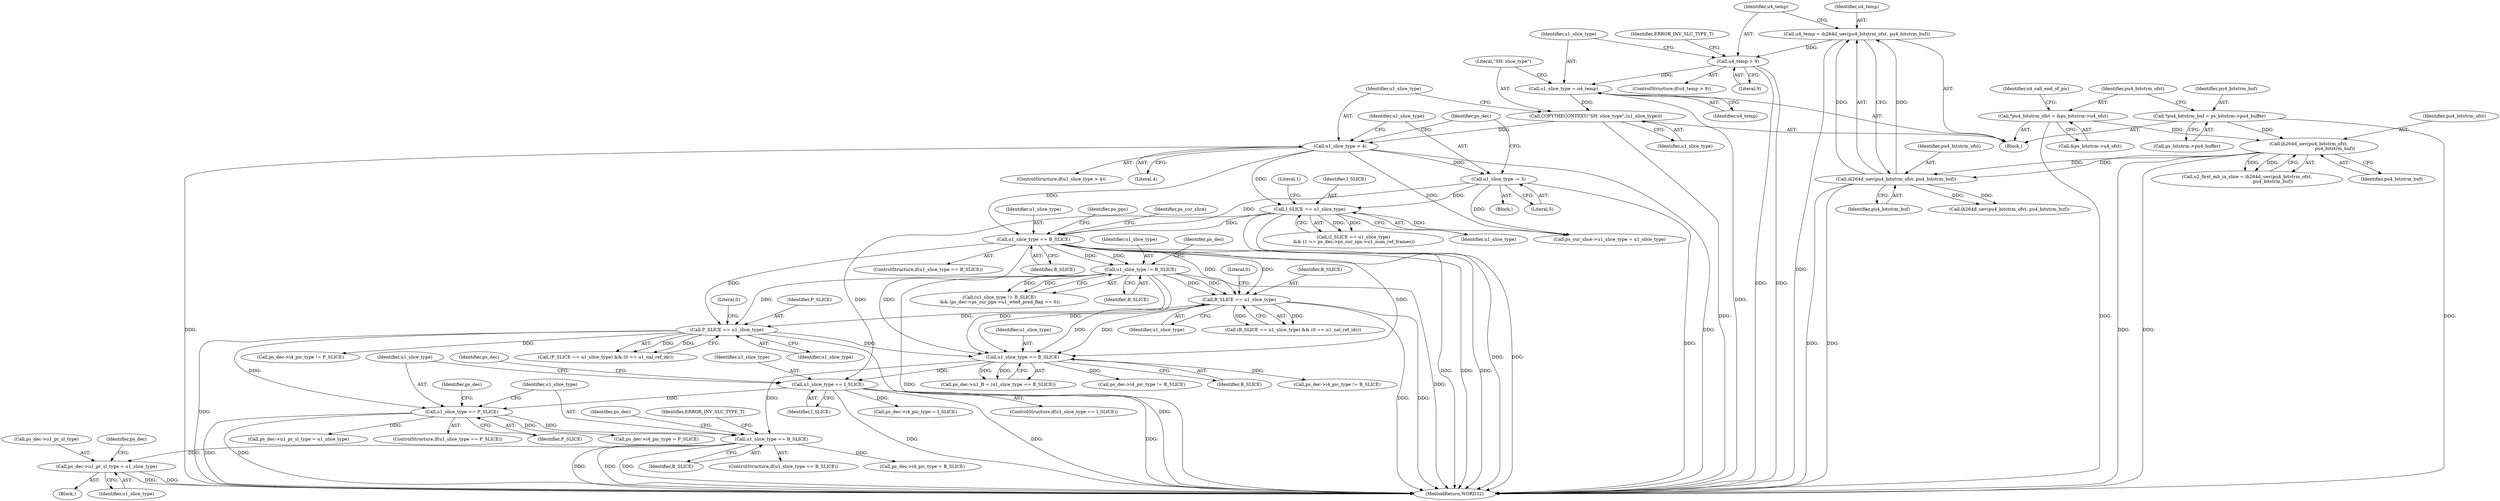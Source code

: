 digraph "0_Android_6c327afb263837bc90760c55c6605b26161a4eb9_0@pointer" {
"1002493" [label="(Call,ps_dec->u1_pr_sl_type = u1_slice_type)"];
"1002477" [label="(Call,u1_slice_type == B_SLICE)"];
"1002443" [label="(Call,u1_slice_type == P_SLICE)"];
"1002408" [label="(Call,u1_slice_type == I_SLICE)"];
"1002279" [label="(Call,u1_slice_type == B_SLICE)"];
"1001524" [label="(Call,u1_slice_type == B_SLICE)"];
"1000285" [label="(Call,u1_slice_type > 4)"];
"1000281" [label="(Call,COPYTHECONTEXT(\"SH: slice_type\",(u1_slice_type)))"];
"1000278" [label="(Call,u1_slice_type = u4_temp)"];
"1000273" [label="(Call,u4_temp > 9)"];
"1000267" [label="(Call,u4_temp = ih264d_uev(pu4_bitstrm_ofst, pu4_bitstrm_buf))"];
"1000269" [label="(Call,ih264d_uev(pu4_bitstrm_ofst, pu4_bitstrm_buf))"];
"1000229" [label="(Call,ih264d_uev(pu4_bitstrm_ofst,\n                                     pu4_bitstrm_buf))"];
"1000201" [label="(Call,*pu4_bitstrm_ofst = &ps_bitstrm->u4_ofst)"];
"1000195" [label="(Call,*pu4_bitstrm_buf = ps_bitstrm->pu4_buffer)"];
"1000329" [label="(Call,I_SLICE == u1_slice_type)"];
"1000289" [label="(Call,u1_slice_type -= 5)"];
"1001821" [label="(Call,B_SLICE == u1_slice_type)"];
"1001745" [label="(Call,u1_slice_type != B_SLICE)"];
"1001836" [label="(Call,P_SLICE == u1_slice_type)"];
"1002443" [label="(Call,u1_slice_type == P_SLICE)"];
"1002484" [label="(Identifier,ps_dec)"];
"1000284" [label="(ControlStructure,if(u1_slice_type > 4))"];
"1001825" [label="(Literal,0)"];
"1001836" [label="(Call,P_SLICE == u1_slice_type)"];
"1002459" [label="(Call,ps_dec->u1_pr_sl_type = u1_slice_type)"];
"1001840" [label="(Literal,0)"];
"1001837" [label="(Identifier,P_SLICE)"];
"1002606" [label="(MethodReturn,WORD32)"];
"1001744" [label="(Call,(u1_slice_type != B_SLICE)\n && (ps_dec->ps_cur_pps->u1_wted_pred_flag == 0))"];
"1000278" [label="(Call,u1_slice_type = u4_temp)"];
"1002281" [label="(Identifier,B_SLICE)"];
"1002444" [label="(Identifier,u1_slice_type)"];
"1000285" [label="(Call,u1_slice_type > 4)"];
"1002494" [label="(Call,ps_dec->u1_pr_sl_type)"];
"1000227" [label="(Call,u2_first_mb_in_slice = ih264d_uev(pu4_bitstrm_ofst,\n                                     pu4_bitstrm_buf))"];
"1002415" [label="(Identifier,ps_dec)"];
"1000270" [label="(Identifier,pu4_bitstrm_ofst)"];
"1000400" [label="(Call,ih264d_uev(pu4_bitstrm_ofst, pu4_bitstrm_buf))"];
"1000202" [label="(Identifier,pu4_bitstrm_ofst)"];
"1000328" [label="(Call,(I_SLICE == u1_slice_type)\n && (1 >= ps_dec->ps_cur_sps->u1_num_ref_frames))"];
"1000291" [label="(Literal,5)"];
"1000289" [label="(Call,u1_slice_type -= 5)"];
"1002479" [label="(Identifier,B_SLICE)"];
"1002500" [label="(Identifier,ps_dec)"];
"1002478" [label="(Identifier,u1_slice_type)"];
"1000267" [label="(Call,u4_temp = ih264d_uev(pu4_bitstrm_ofst, pu4_bitstrm_buf))"];
"1002431" [label="(Call,ps_dec->i4_pic_type != P_SLICE)"];
"1002426" [label="(Call,ps_dec->i4_pic_type != B_SLICE)"];
"1002442" [label="(ControlStructure,if(u1_slice_type == P_SLICE))"];
"1002280" [label="(Identifier,u1_slice_type)"];
"1000277" [label="(Identifier,ERROR_INV_SLC_TYPE_T)"];
"1002409" [label="(Identifier,u1_slice_type)"];
"1001524" [label="(Call,u1_slice_type == B_SLICE)"];
"1000333" [label="(Literal,1)"];
"1001747" [label="(Identifier,B_SLICE)"];
"1001835" [label="(Call,(P_SLICE == u1_slice_type) && (0 == u1_nal_ref_idc))"];
"1001530" [label="(Identifier,ps_cur_slice)"];
"1000283" [label="(Identifier,u1_slice_type)"];
"1000331" [label="(Identifier,u1_slice_type)"];
"1002476" [label="(ControlStructure,if(u1_slice_type == B_SLICE))"];
"1000329" [label="(Call,I_SLICE == u1_slice_type)"];
"1001523" [label="(ControlStructure,if(u1_slice_type == B_SLICE))"];
"1000230" [label="(Identifier,pu4_bitstrm_ofst)"];
"1000290" [label="(Identifier,u1_slice_type)"];
"1002445" [label="(Identifier,P_SLICE)"];
"1002480" [label="(Block,)"];
"1000196" [label="(Identifier,pu4_bitstrm_buf)"];
"1002408" [label="(Call,u1_slice_type == I_SLICE)"];
"1002279" [label="(Call,u1_slice_type == B_SLICE)"];
"1000195" [label="(Call,*pu4_bitstrm_buf = ps_bitstrm->pu4_buffer)"];
"1002436" [label="(Call,ps_dec->i4_pic_type = I_SLICE)"];
"1001474" [label="(Call,ps_cur_slice->u1_slice_type = u1_slice_type)"];
"1000218" [label="(Identifier,u4_call_end_of_pic)"];
"1000279" [label="(Identifier,u1_slice_type)"];
"1002493" [label="(Call,ps_dec->u1_pr_sl_type = u1_slice_type)"];
"1000280" [label="(Identifier,u4_temp)"];
"1001745" [label="(Call,u1_slice_type != B_SLICE)"];
"1001746" [label="(Identifier,u1_slice_type)"];
"1000330" [label="(Identifier,I_SLICE)"];
"1000281" [label="(Call,COPYTHECONTEXT(\"SH: slice_type\",(u1_slice_type)))"];
"1001838" [label="(Identifier,u1_slice_type)"];
"1000231" [label="(Identifier,pu4_bitstrm_buf)"];
"1000288" [label="(Block,)"];
"1001525" [label="(Identifier,u1_slice_type)"];
"1002470" [label="(Call,ps_dec->i4_pic_type = P_SLICE)"];
"1000282" [label="(Literal,\"SH: slice_type\")"];
"1000268" [label="(Identifier,u4_temp)"];
"1000274" [label="(Identifier,u4_temp)"];
"1000197" [label="(Call,ps_bitstrm->pu4_buffer)"];
"1000275" [label="(Literal,9)"];
"1000229" [label="(Call,ih264d_uev(pu4_bitstrm_ofst,\n                                     pu4_bitstrm_buf))"];
"1002275" [label="(Call,ps_dec->u1_B = (u1_slice_type == B_SLICE))"];
"1000273" [label="(Call,u4_temp > 9)"];
"1000203" [label="(Call,&ps_bitstrm->u4_ofst)"];
"1000286" [label="(Identifier,u1_slice_type)"];
"1002410" [label="(Identifier,I_SLICE)"];
"1002505" [label="(Identifier,ERROR_INV_SLC_TYPE_T)"];
"1000201" [label="(Call,*pu4_bitstrm_ofst = &ps_bitstrm->u4_ofst)"];
"1002477" [label="(Call,u1_slice_type == B_SLICE)"];
"1000272" [label="(ControlStructure,if(u4_temp > 9))"];
"1000271" [label="(Identifier,pu4_bitstrm_buf)"];
"1000269" [label="(Call,ih264d_uev(pu4_bitstrm_ofst, pu4_bitstrm_buf))"];
"1001751" [label="(Identifier,ps_dec)"];
"1000287" [label="(Literal,4)"];
"1000158" [label="(Block,)"];
"1002497" [label="(Identifier,u1_slice_type)"];
"1002465" [label="(Call,ps_dec->i4_pic_type != B_SLICE)"];
"1000298" [label="(Identifier,ps_dec)"];
"1002450" [label="(Identifier,ps_dec)"];
"1002407" [label="(ControlStructure,if(u1_slice_type == I_SLICE))"];
"1001820" [label="(Call,(B_SLICE == u1_slice_type) && (0 == u1_nal_ref_idc))"];
"1001576" [label="(Identifier,ps_pps)"];
"1001822" [label="(Identifier,B_SLICE)"];
"1001823" [label="(Identifier,u1_slice_type)"];
"1001526" [label="(Identifier,B_SLICE)"];
"1002498" [label="(Call,ps_dec->i4_pic_type = B_SLICE)"];
"1001821" [label="(Call,B_SLICE == u1_slice_type)"];
"1002493" -> "1002480"  [label="AST: "];
"1002493" -> "1002497"  [label="CFG: "];
"1002494" -> "1002493"  [label="AST: "];
"1002497" -> "1002493"  [label="AST: "];
"1002500" -> "1002493"  [label="CFG: "];
"1002493" -> "1002606"  [label="DDG: "];
"1002493" -> "1002606"  [label="DDG: "];
"1002477" -> "1002493"  [label="DDG: "];
"1002477" -> "1002476"  [label="AST: "];
"1002477" -> "1002479"  [label="CFG: "];
"1002478" -> "1002477"  [label="AST: "];
"1002479" -> "1002477"  [label="AST: "];
"1002484" -> "1002477"  [label="CFG: "];
"1002505" -> "1002477"  [label="CFG: "];
"1002477" -> "1002606"  [label="DDG: "];
"1002477" -> "1002606"  [label="DDG: "];
"1002477" -> "1002606"  [label="DDG: "];
"1002443" -> "1002477"  [label="DDG: "];
"1002279" -> "1002477"  [label="DDG: "];
"1002477" -> "1002498"  [label="DDG: "];
"1002443" -> "1002442"  [label="AST: "];
"1002443" -> "1002445"  [label="CFG: "];
"1002444" -> "1002443"  [label="AST: "];
"1002445" -> "1002443"  [label="AST: "];
"1002450" -> "1002443"  [label="CFG: "];
"1002478" -> "1002443"  [label="CFG: "];
"1002443" -> "1002606"  [label="DDG: "];
"1002443" -> "1002606"  [label="DDG: "];
"1002408" -> "1002443"  [label="DDG: "];
"1001836" -> "1002443"  [label="DDG: "];
"1002443" -> "1002459"  [label="DDG: "];
"1002443" -> "1002470"  [label="DDG: "];
"1002408" -> "1002407"  [label="AST: "];
"1002408" -> "1002410"  [label="CFG: "];
"1002409" -> "1002408"  [label="AST: "];
"1002410" -> "1002408"  [label="AST: "];
"1002415" -> "1002408"  [label="CFG: "];
"1002444" -> "1002408"  [label="CFG: "];
"1002408" -> "1002606"  [label="DDG: "];
"1002408" -> "1002606"  [label="DDG: "];
"1002408" -> "1002606"  [label="DDG: "];
"1002279" -> "1002408"  [label="DDG: "];
"1000329" -> "1002408"  [label="DDG: "];
"1002408" -> "1002436"  [label="DDG: "];
"1002279" -> "1002275"  [label="AST: "];
"1002279" -> "1002281"  [label="CFG: "];
"1002280" -> "1002279"  [label="AST: "];
"1002281" -> "1002279"  [label="AST: "];
"1002275" -> "1002279"  [label="CFG: "];
"1002279" -> "1002275"  [label="DDG: "];
"1002279" -> "1002275"  [label="DDG: "];
"1001524" -> "1002279"  [label="DDG: "];
"1001524" -> "1002279"  [label="DDG: "];
"1001821" -> "1002279"  [label="DDG: "];
"1001821" -> "1002279"  [label="DDG: "];
"1001745" -> "1002279"  [label="DDG: "];
"1001745" -> "1002279"  [label="DDG: "];
"1001836" -> "1002279"  [label="DDG: "];
"1002279" -> "1002426"  [label="DDG: "];
"1002279" -> "1002465"  [label="DDG: "];
"1001524" -> "1001523"  [label="AST: "];
"1001524" -> "1001526"  [label="CFG: "];
"1001525" -> "1001524"  [label="AST: "];
"1001526" -> "1001524"  [label="AST: "];
"1001530" -> "1001524"  [label="CFG: "];
"1001576" -> "1001524"  [label="CFG: "];
"1001524" -> "1002606"  [label="DDG: "];
"1001524" -> "1002606"  [label="DDG: "];
"1001524" -> "1002606"  [label="DDG: "];
"1000285" -> "1001524"  [label="DDG: "];
"1000329" -> "1001524"  [label="DDG: "];
"1000289" -> "1001524"  [label="DDG: "];
"1001524" -> "1001745"  [label="DDG: "];
"1001524" -> "1001745"  [label="DDG: "];
"1001524" -> "1001821"  [label="DDG: "];
"1001524" -> "1001821"  [label="DDG: "];
"1001524" -> "1001836"  [label="DDG: "];
"1000285" -> "1000284"  [label="AST: "];
"1000285" -> "1000287"  [label="CFG: "];
"1000286" -> "1000285"  [label="AST: "];
"1000287" -> "1000285"  [label="AST: "];
"1000290" -> "1000285"  [label="CFG: "];
"1000298" -> "1000285"  [label="CFG: "];
"1000285" -> "1002606"  [label="DDG: "];
"1000285" -> "1002606"  [label="DDG: "];
"1000281" -> "1000285"  [label="DDG: "];
"1000285" -> "1000289"  [label="DDG: "];
"1000285" -> "1000329"  [label="DDG: "];
"1000285" -> "1001474"  [label="DDG: "];
"1000281" -> "1000158"  [label="AST: "];
"1000281" -> "1000283"  [label="CFG: "];
"1000282" -> "1000281"  [label="AST: "];
"1000283" -> "1000281"  [label="AST: "];
"1000286" -> "1000281"  [label="CFG: "];
"1000281" -> "1002606"  [label="DDG: "];
"1000278" -> "1000281"  [label="DDG: "];
"1000278" -> "1000158"  [label="AST: "];
"1000278" -> "1000280"  [label="CFG: "];
"1000279" -> "1000278"  [label="AST: "];
"1000280" -> "1000278"  [label="AST: "];
"1000282" -> "1000278"  [label="CFG: "];
"1000278" -> "1002606"  [label="DDG: "];
"1000273" -> "1000278"  [label="DDG: "];
"1000273" -> "1000272"  [label="AST: "];
"1000273" -> "1000275"  [label="CFG: "];
"1000274" -> "1000273"  [label="AST: "];
"1000275" -> "1000273"  [label="AST: "];
"1000277" -> "1000273"  [label="CFG: "];
"1000279" -> "1000273"  [label="CFG: "];
"1000273" -> "1002606"  [label="DDG: "];
"1000273" -> "1002606"  [label="DDG: "];
"1000267" -> "1000273"  [label="DDG: "];
"1000267" -> "1000158"  [label="AST: "];
"1000267" -> "1000269"  [label="CFG: "];
"1000268" -> "1000267"  [label="AST: "];
"1000269" -> "1000267"  [label="AST: "];
"1000274" -> "1000267"  [label="CFG: "];
"1000267" -> "1002606"  [label="DDG: "];
"1000269" -> "1000267"  [label="DDG: "];
"1000269" -> "1000267"  [label="DDG: "];
"1000269" -> "1000271"  [label="CFG: "];
"1000270" -> "1000269"  [label="AST: "];
"1000271" -> "1000269"  [label="AST: "];
"1000269" -> "1002606"  [label="DDG: "];
"1000269" -> "1002606"  [label="DDG: "];
"1000229" -> "1000269"  [label="DDG: "];
"1000229" -> "1000269"  [label="DDG: "];
"1000269" -> "1000400"  [label="DDG: "];
"1000269" -> "1000400"  [label="DDG: "];
"1000229" -> "1000227"  [label="AST: "];
"1000229" -> "1000231"  [label="CFG: "];
"1000230" -> "1000229"  [label="AST: "];
"1000231" -> "1000229"  [label="AST: "];
"1000227" -> "1000229"  [label="CFG: "];
"1000229" -> "1002606"  [label="DDG: "];
"1000229" -> "1002606"  [label="DDG: "];
"1000229" -> "1000227"  [label="DDG: "];
"1000229" -> "1000227"  [label="DDG: "];
"1000201" -> "1000229"  [label="DDG: "];
"1000195" -> "1000229"  [label="DDG: "];
"1000201" -> "1000158"  [label="AST: "];
"1000201" -> "1000203"  [label="CFG: "];
"1000202" -> "1000201"  [label="AST: "];
"1000203" -> "1000201"  [label="AST: "];
"1000218" -> "1000201"  [label="CFG: "];
"1000201" -> "1002606"  [label="DDG: "];
"1000195" -> "1000158"  [label="AST: "];
"1000195" -> "1000197"  [label="CFG: "];
"1000196" -> "1000195"  [label="AST: "];
"1000197" -> "1000195"  [label="AST: "];
"1000202" -> "1000195"  [label="CFG: "];
"1000195" -> "1002606"  [label="DDG: "];
"1000329" -> "1000328"  [label="AST: "];
"1000329" -> "1000331"  [label="CFG: "];
"1000330" -> "1000329"  [label="AST: "];
"1000331" -> "1000329"  [label="AST: "];
"1000333" -> "1000329"  [label="CFG: "];
"1000328" -> "1000329"  [label="CFG: "];
"1000329" -> "1002606"  [label="DDG: "];
"1000329" -> "1002606"  [label="DDG: "];
"1000329" -> "1000328"  [label="DDG: "];
"1000329" -> "1000328"  [label="DDG: "];
"1000289" -> "1000329"  [label="DDG: "];
"1000329" -> "1001474"  [label="DDG: "];
"1000289" -> "1000288"  [label="AST: "];
"1000289" -> "1000291"  [label="CFG: "];
"1000290" -> "1000289"  [label="AST: "];
"1000291" -> "1000289"  [label="AST: "];
"1000298" -> "1000289"  [label="CFG: "];
"1000289" -> "1002606"  [label="DDG: "];
"1000289" -> "1001474"  [label="DDG: "];
"1001821" -> "1001820"  [label="AST: "];
"1001821" -> "1001823"  [label="CFG: "];
"1001822" -> "1001821"  [label="AST: "];
"1001823" -> "1001821"  [label="AST: "];
"1001825" -> "1001821"  [label="CFG: "];
"1001820" -> "1001821"  [label="CFG: "];
"1001821" -> "1002606"  [label="DDG: "];
"1001821" -> "1002606"  [label="DDG: "];
"1001821" -> "1001820"  [label="DDG: "];
"1001821" -> "1001820"  [label="DDG: "];
"1001745" -> "1001821"  [label="DDG: "];
"1001745" -> "1001821"  [label="DDG: "];
"1001821" -> "1001836"  [label="DDG: "];
"1001745" -> "1001744"  [label="AST: "];
"1001745" -> "1001747"  [label="CFG: "];
"1001746" -> "1001745"  [label="AST: "];
"1001747" -> "1001745"  [label="AST: "];
"1001751" -> "1001745"  [label="CFG: "];
"1001744" -> "1001745"  [label="CFG: "];
"1001745" -> "1002606"  [label="DDG: "];
"1001745" -> "1002606"  [label="DDG: "];
"1001745" -> "1001744"  [label="DDG: "];
"1001745" -> "1001744"  [label="DDG: "];
"1001745" -> "1001836"  [label="DDG: "];
"1001836" -> "1001835"  [label="AST: "];
"1001836" -> "1001838"  [label="CFG: "];
"1001837" -> "1001836"  [label="AST: "];
"1001838" -> "1001836"  [label="AST: "];
"1001840" -> "1001836"  [label="CFG: "];
"1001835" -> "1001836"  [label="CFG: "];
"1001836" -> "1002606"  [label="DDG: "];
"1001836" -> "1002606"  [label="DDG: "];
"1001836" -> "1001835"  [label="DDG: "];
"1001836" -> "1001835"  [label="DDG: "];
"1001836" -> "1002431"  [label="DDG: "];
}
